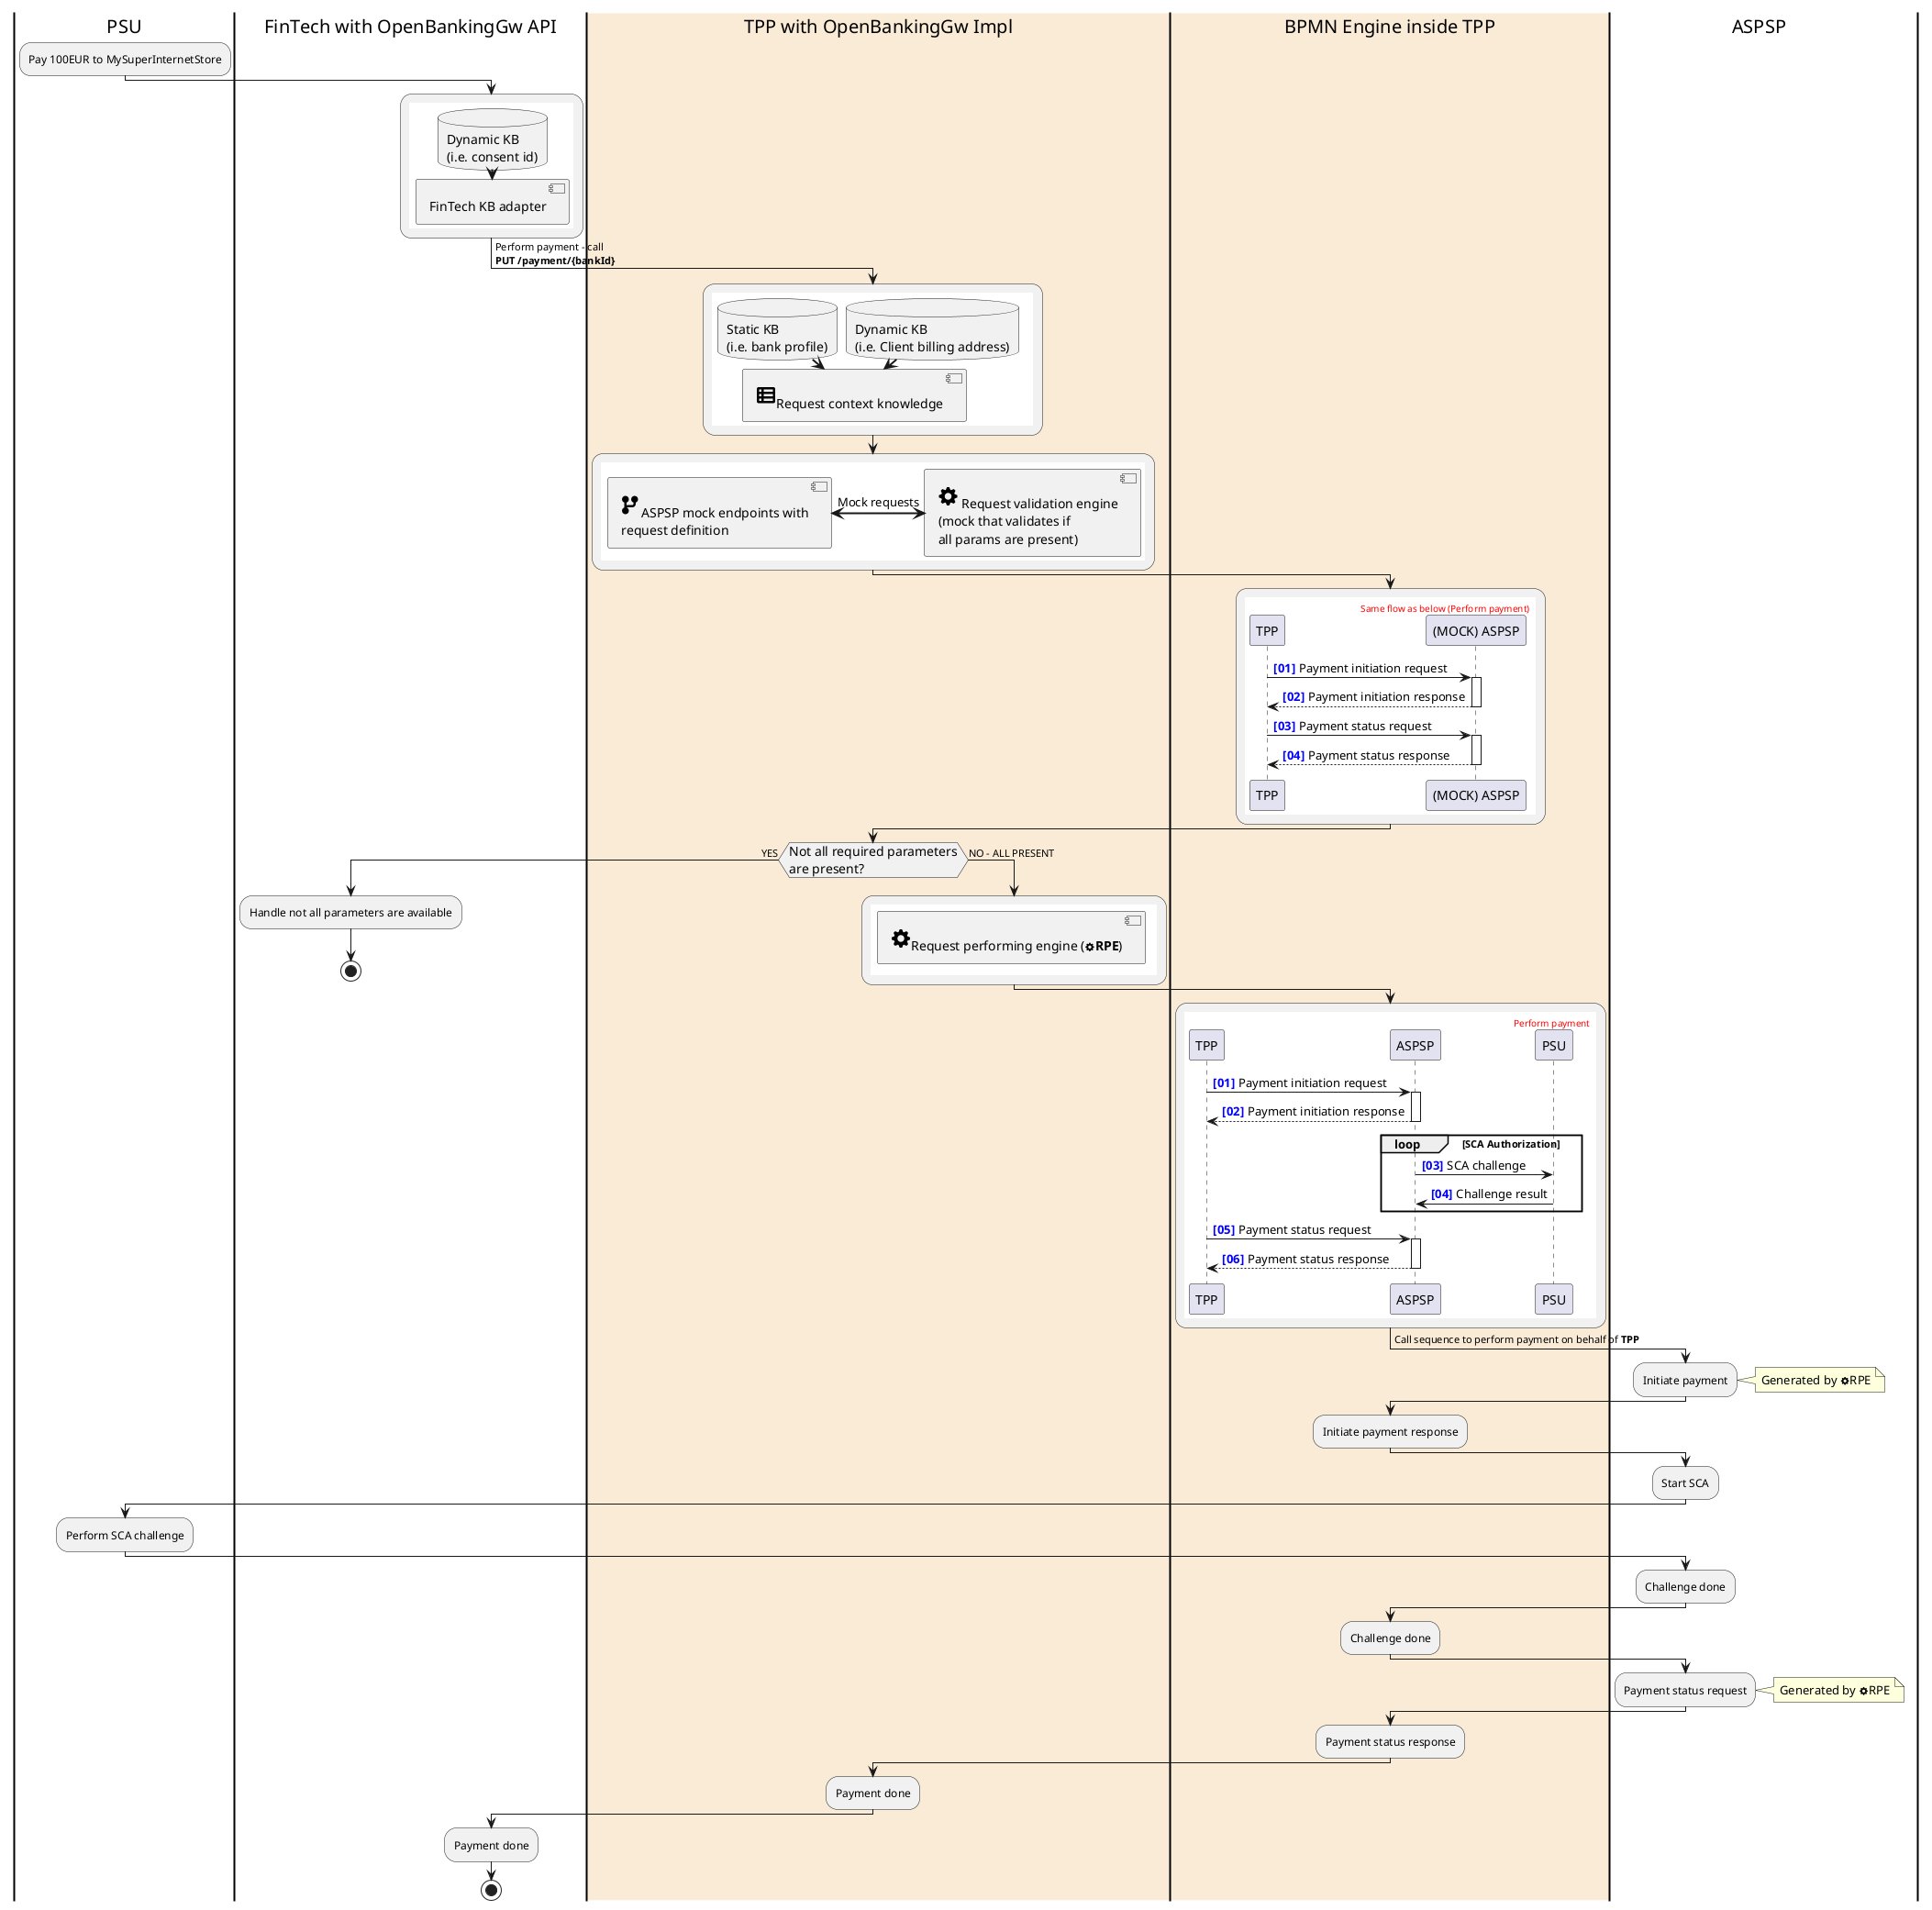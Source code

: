 @startuml
skinparam nodesep 10
skinparam ranksep 10
skinparam swimlane {
  BorderThickness 2
  TitleFontColor black
  TitleFontSize 20
  width 30
}

|PSU|
:Pay 100EUR to MySuperInternetStore;
|FinTech with OpenBankingGw API|
:{{
database "Dynamic KB\n(i.e. consent id)" as DKB
component "FinTech KB adapter" as FKBA
DKB ==> FKBA
}};
-> Perform payment - call\n**PUT /payment/{bankId}**;
|#AntiqueWhite|TPP with OpenBankingGw Impl|
:{{
database "Static KB\n(i.e. bank profile)" as SKB
database "Dynamic KB\n(i.e. Client billing address)" as DKB
component "<size:30><&spreadsheet></size>Request context knowledge" as knowledge
DKB ==> knowledge
SKB ==> knowledge
}};
:{{
component "<size:30><&cog></size> Request validation engine\n(mock that validates if\nall params are present)" as mockEngine
component "<size:30><&fork></size>ASPSP mock endpoints with\nrequest definition" as ASPSPMock
mockEngine <=left=> ASPSPMock : Mock requests
}};
|BPMN Engine inside TPP|
:{{
autonumber "<b><color blue>[00]"
header
<font color=red>Same flow as below (Perform payment)</font>
endheader
TPP -> "(MOCK) ASPSP" ++ : Payment initiation request
return Payment initiation response
TPP -> "(MOCK) ASPSP" ++ : Payment status request
return Payment status response
}};
|TPP with OpenBankingGw Impl|
if (<size:14>Not all required parameters</size>\n<size:14>are present?</size>) then (YES)
|FinTech with OpenBankingGw API|
:Handle not all parameters are available;
stop
else (NO - ALL PRESENT)
|TPP with OpenBankingGw Impl|
:{{
component "<size:30><&cog></size>Request performing engine (<b><&cog>RPE</b>)" as engine
}};
endif
|#AntiqueWhite|BPMN Engine inside TPP|
:{{
autonumber "<b><color blue>[00]"
header
<font color=red>Perform payment</font>
endheader
TPP -> ASPSP ++ : Payment initiation request
return Payment initiation response
loop SCA Authorization
  ASPSP -> PSU : SCA challenge
  PSU -> ASPSP : Challenge result
end
TPP -> ASPSP ++ : Payment status request
return Payment status response
}};
-> Call sequence to perform payment on behalf of <b>TPP</b>;
|ASPSP|
:Initiate payment;
note right
  Generated by <&cog>RPE
end note
|BPMN Engine inside TPP|
:Initiate payment response;
|ASPSP|
:Start SCA;
|PSU|
:Perform SCA challenge;
|ASPSP|
:Challenge done;
|BPMN Engine inside TPP|
:Challenge done;
|ASPSP|
:Payment status request;
note right
  Generated by <&cog>RPE
end note
|BPMN Engine inside TPP|
:Payment status response;
|TPP with OpenBankingGw Impl|
:Payment done;
|FinTech with OpenBankingGw API|
:Payment done;
stop
@enduml